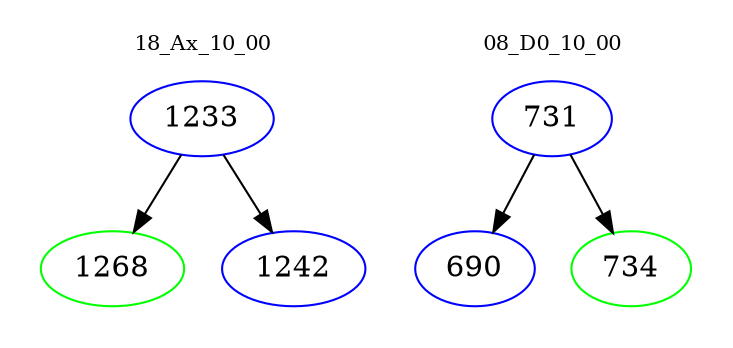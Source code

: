 digraph{
subgraph cluster_0 {
color = white
label = "18_Ax_10_00";
fontsize=10;
T0_1233 [label="1233", color="blue"]
T0_1233 -> T0_1268 [color="black"]
T0_1268 [label="1268", color="green"]
T0_1233 -> T0_1242 [color="black"]
T0_1242 [label="1242", color="blue"]
}
subgraph cluster_1 {
color = white
label = "08_D0_10_00";
fontsize=10;
T1_731 [label="731", color="blue"]
T1_731 -> T1_690 [color="black"]
T1_690 [label="690", color="blue"]
T1_731 -> T1_734 [color="black"]
T1_734 [label="734", color="green"]
}
}
